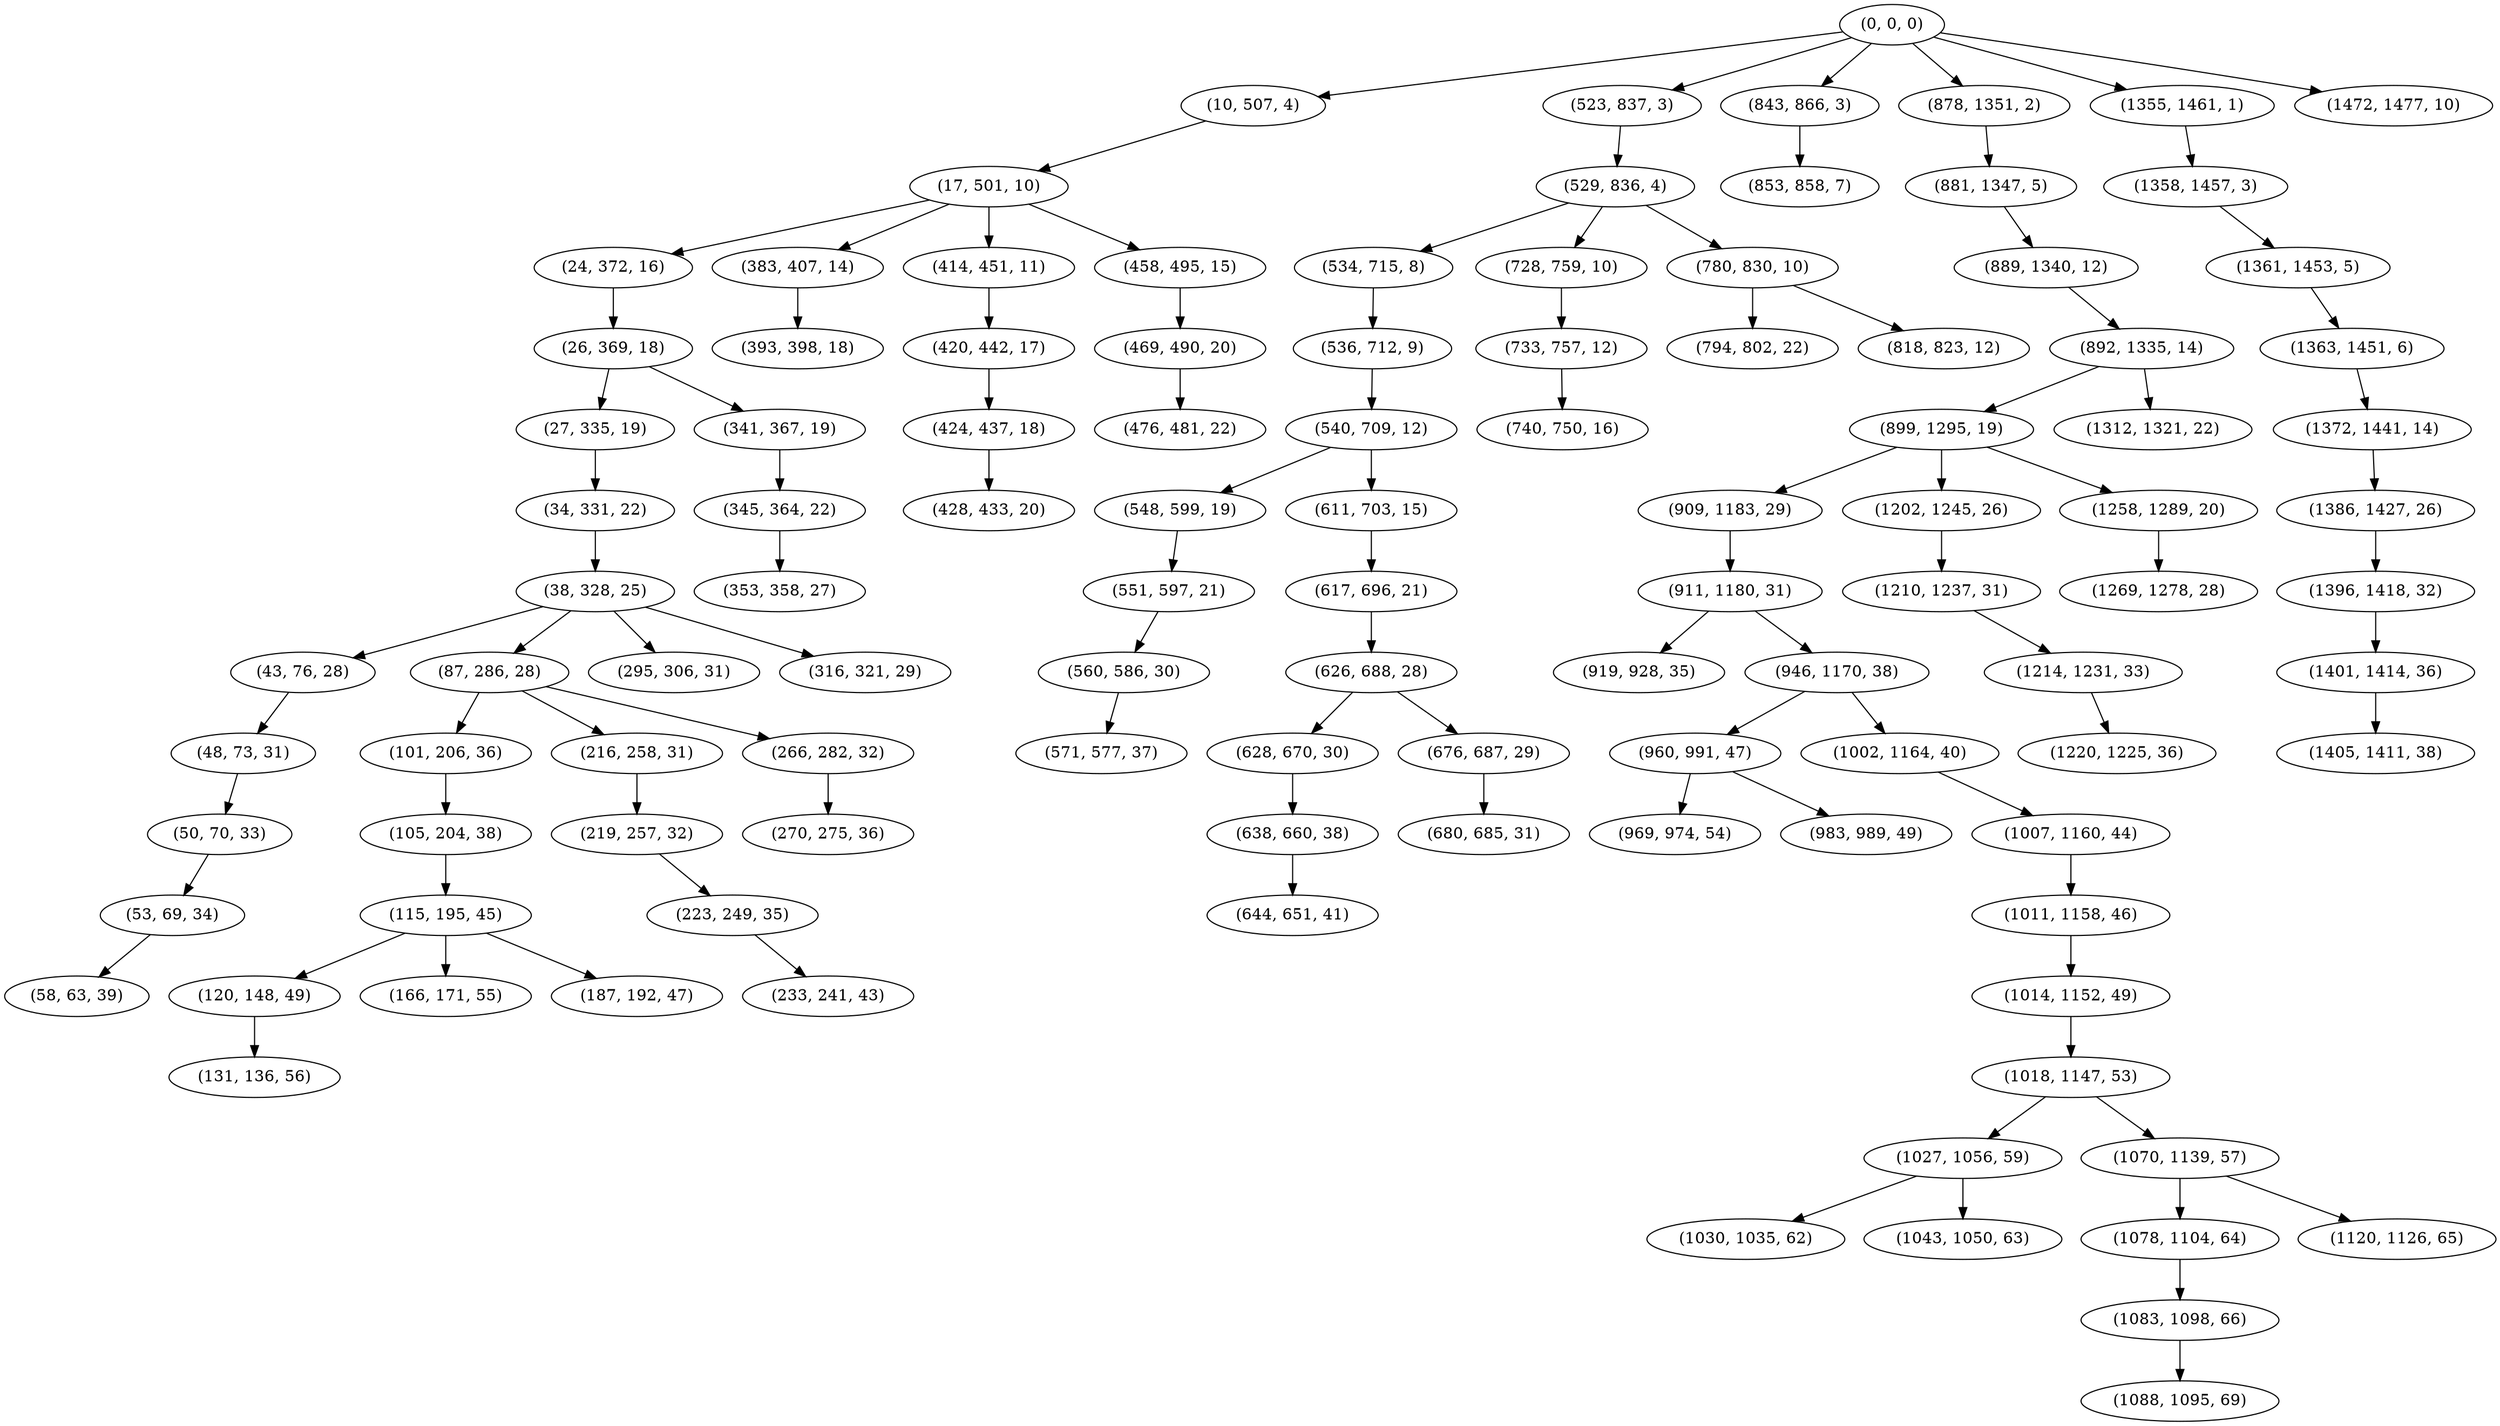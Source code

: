 digraph tree {
    "(0, 0, 0)";
    "(10, 507, 4)";
    "(17, 501, 10)";
    "(24, 372, 16)";
    "(26, 369, 18)";
    "(27, 335, 19)";
    "(34, 331, 22)";
    "(38, 328, 25)";
    "(43, 76, 28)";
    "(48, 73, 31)";
    "(50, 70, 33)";
    "(53, 69, 34)";
    "(58, 63, 39)";
    "(87, 286, 28)";
    "(101, 206, 36)";
    "(105, 204, 38)";
    "(115, 195, 45)";
    "(120, 148, 49)";
    "(131, 136, 56)";
    "(166, 171, 55)";
    "(187, 192, 47)";
    "(216, 258, 31)";
    "(219, 257, 32)";
    "(223, 249, 35)";
    "(233, 241, 43)";
    "(266, 282, 32)";
    "(270, 275, 36)";
    "(295, 306, 31)";
    "(316, 321, 29)";
    "(341, 367, 19)";
    "(345, 364, 22)";
    "(353, 358, 27)";
    "(383, 407, 14)";
    "(393, 398, 18)";
    "(414, 451, 11)";
    "(420, 442, 17)";
    "(424, 437, 18)";
    "(428, 433, 20)";
    "(458, 495, 15)";
    "(469, 490, 20)";
    "(476, 481, 22)";
    "(523, 837, 3)";
    "(529, 836, 4)";
    "(534, 715, 8)";
    "(536, 712, 9)";
    "(540, 709, 12)";
    "(548, 599, 19)";
    "(551, 597, 21)";
    "(560, 586, 30)";
    "(571, 577, 37)";
    "(611, 703, 15)";
    "(617, 696, 21)";
    "(626, 688, 28)";
    "(628, 670, 30)";
    "(638, 660, 38)";
    "(644, 651, 41)";
    "(676, 687, 29)";
    "(680, 685, 31)";
    "(728, 759, 10)";
    "(733, 757, 12)";
    "(740, 750, 16)";
    "(780, 830, 10)";
    "(794, 802, 22)";
    "(818, 823, 12)";
    "(843, 866, 3)";
    "(853, 858, 7)";
    "(878, 1351, 2)";
    "(881, 1347, 5)";
    "(889, 1340, 12)";
    "(892, 1335, 14)";
    "(899, 1295, 19)";
    "(909, 1183, 29)";
    "(911, 1180, 31)";
    "(919, 928, 35)";
    "(946, 1170, 38)";
    "(960, 991, 47)";
    "(969, 974, 54)";
    "(983, 989, 49)";
    "(1002, 1164, 40)";
    "(1007, 1160, 44)";
    "(1011, 1158, 46)";
    "(1014, 1152, 49)";
    "(1018, 1147, 53)";
    "(1027, 1056, 59)";
    "(1030, 1035, 62)";
    "(1043, 1050, 63)";
    "(1070, 1139, 57)";
    "(1078, 1104, 64)";
    "(1083, 1098, 66)";
    "(1088, 1095, 69)";
    "(1120, 1126, 65)";
    "(1202, 1245, 26)";
    "(1210, 1237, 31)";
    "(1214, 1231, 33)";
    "(1220, 1225, 36)";
    "(1258, 1289, 20)";
    "(1269, 1278, 28)";
    "(1312, 1321, 22)";
    "(1355, 1461, 1)";
    "(1358, 1457, 3)";
    "(1361, 1453, 5)";
    "(1363, 1451, 6)";
    "(1372, 1441, 14)";
    "(1386, 1427, 26)";
    "(1396, 1418, 32)";
    "(1401, 1414, 36)";
    "(1405, 1411, 38)";
    "(1472, 1477, 10)";
    "(0, 0, 0)" -> "(10, 507, 4)";
    "(0, 0, 0)" -> "(523, 837, 3)";
    "(0, 0, 0)" -> "(843, 866, 3)";
    "(0, 0, 0)" -> "(878, 1351, 2)";
    "(0, 0, 0)" -> "(1355, 1461, 1)";
    "(0, 0, 0)" -> "(1472, 1477, 10)";
    "(10, 507, 4)" -> "(17, 501, 10)";
    "(17, 501, 10)" -> "(24, 372, 16)";
    "(17, 501, 10)" -> "(383, 407, 14)";
    "(17, 501, 10)" -> "(414, 451, 11)";
    "(17, 501, 10)" -> "(458, 495, 15)";
    "(24, 372, 16)" -> "(26, 369, 18)";
    "(26, 369, 18)" -> "(27, 335, 19)";
    "(26, 369, 18)" -> "(341, 367, 19)";
    "(27, 335, 19)" -> "(34, 331, 22)";
    "(34, 331, 22)" -> "(38, 328, 25)";
    "(38, 328, 25)" -> "(43, 76, 28)";
    "(38, 328, 25)" -> "(87, 286, 28)";
    "(38, 328, 25)" -> "(295, 306, 31)";
    "(38, 328, 25)" -> "(316, 321, 29)";
    "(43, 76, 28)" -> "(48, 73, 31)";
    "(48, 73, 31)" -> "(50, 70, 33)";
    "(50, 70, 33)" -> "(53, 69, 34)";
    "(53, 69, 34)" -> "(58, 63, 39)";
    "(87, 286, 28)" -> "(101, 206, 36)";
    "(87, 286, 28)" -> "(216, 258, 31)";
    "(87, 286, 28)" -> "(266, 282, 32)";
    "(101, 206, 36)" -> "(105, 204, 38)";
    "(105, 204, 38)" -> "(115, 195, 45)";
    "(115, 195, 45)" -> "(120, 148, 49)";
    "(115, 195, 45)" -> "(166, 171, 55)";
    "(115, 195, 45)" -> "(187, 192, 47)";
    "(120, 148, 49)" -> "(131, 136, 56)";
    "(216, 258, 31)" -> "(219, 257, 32)";
    "(219, 257, 32)" -> "(223, 249, 35)";
    "(223, 249, 35)" -> "(233, 241, 43)";
    "(266, 282, 32)" -> "(270, 275, 36)";
    "(341, 367, 19)" -> "(345, 364, 22)";
    "(345, 364, 22)" -> "(353, 358, 27)";
    "(383, 407, 14)" -> "(393, 398, 18)";
    "(414, 451, 11)" -> "(420, 442, 17)";
    "(420, 442, 17)" -> "(424, 437, 18)";
    "(424, 437, 18)" -> "(428, 433, 20)";
    "(458, 495, 15)" -> "(469, 490, 20)";
    "(469, 490, 20)" -> "(476, 481, 22)";
    "(523, 837, 3)" -> "(529, 836, 4)";
    "(529, 836, 4)" -> "(534, 715, 8)";
    "(529, 836, 4)" -> "(728, 759, 10)";
    "(529, 836, 4)" -> "(780, 830, 10)";
    "(534, 715, 8)" -> "(536, 712, 9)";
    "(536, 712, 9)" -> "(540, 709, 12)";
    "(540, 709, 12)" -> "(548, 599, 19)";
    "(540, 709, 12)" -> "(611, 703, 15)";
    "(548, 599, 19)" -> "(551, 597, 21)";
    "(551, 597, 21)" -> "(560, 586, 30)";
    "(560, 586, 30)" -> "(571, 577, 37)";
    "(611, 703, 15)" -> "(617, 696, 21)";
    "(617, 696, 21)" -> "(626, 688, 28)";
    "(626, 688, 28)" -> "(628, 670, 30)";
    "(626, 688, 28)" -> "(676, 687, 29)";
    "(628, 670, 30)" -> "(638, 660, 38)";
    "(638, 660, 38)" -> "(644, 651, 41)";
    "(676, 687, 29)" -> "(680, 685, 31)";
    "(728, 759, 10)" -> "(733, 757, 12)";
    "(733, 757, 12)" -> "(740, 750, 16)";
    "(780, 830, 10)" -> "(794, 802, 22)";
    "(780, 830, 10)" -> "(818, 823, 12)";
    "(843, 866, 3)" -> "(853, 858, 7)";
    "(878, 1351, 2)" -> "(881, 1347, 5)";
    "(881, 1347, 5)" -> "(889, 1340, 12)";
    "(889, 1340, 12)" -> "(892, 1335, 14)";
    "(892, 1335, 14)" -> "(899, 1295, 19)";
    "(892, 1335, 14)" -> "(1312, 1321, 22)";
    "(899, 1295, 19)" -> "(909, 1183, 29)";
    "(899, 1295, 19)" -> "(1202, 1245, 26)";
    "(899, 1295, 19)" -> "(1258, 1289, 20)";
    "(909, 1183, 29)" -> "(911, 1180, 31)";
    "(911, 1180, 31)" -> "(919, 928, 35)";
    "(911, 1180, 31)" -> "(946, 1170, 38)";
    "(946, 1170, 38)" -> "(960, 991, 47)";
    "(946, 1170, 38)" -> "(1002, 1164, 40)";
    "(960, 991, 47)" -> "(969, 974, 54)";
    "(960, 991, 47)" -> "(983, 989, 49)";
    "(1002, 1164, 40)" -> "(1007, 1160, 44)";
    "(1007, 1160, 44)" -> "(1011, 1158, 46)";
    "(1011, 1158, 46)" -> "(1014, 1152, 49)";
    "(1014, 1152, 49)" -> "(1018, 1147, 53)";
    "(1018, 1147, 53)" -> "(1027, 1056, 59)";
    "(1018, 1147, 53)" -> "(1070, 1139, 57)";
    "(1027, 1056, 59)" -> "(1030, 1035, 62)";
    "(1027, 1056, 59)" -> "(1043, 1050, 63)";
    "(1070, 1139, 57)" -> "(1078, 1104, 64)";
    "(1070, 1139, 57)" -> "(1120, 1126, 65)";
    "(1078, 1104, 64)" -> "(1083, 1098, 66)";
    "(1083, 1098, 66)" -> "(1088, 1095, 69)";
    "(1202, 1245, 26)" -> "(1210, 1237, 31)";
    "(1210, 1237, 31)" -> "(1214, 1231, 33)";
    "(1214, 1231, 33)" -> "(1220, 1225, 36)";
    "(1258, 1289, 20)" -> "(1269, 1278, 28)";
    "(1355, 1461, 1)" -> "(1358, 1457, 3)";
    "(1358, 1457, 3)" -> "(1361, 1453, 5)";
    "(1361, 1453, 5)" -> "(1363, 1451, 6)";
    "(1363, 1451, 6)" -> "(1372, 1441, 14)";
    "(1372, 1441, 14)" -> "(1386, 1427, 26)";
    "(1386, 1427, 26)" -> "(1396, 1418, 32)";
    "(1396, 1418, 32)" -> "(1401, 1414, 36)";
    "(1401, 1414, 36)" -> "(1405, 1411, 38)";
}

